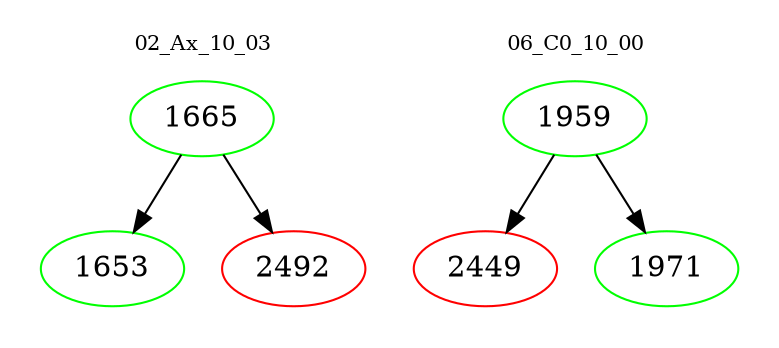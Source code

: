 digraph{
subgraph cluster_0 {
color = white
label = "02_Ax_10_03";
fontsize=10;
T0_1665 [label="1665", color="green"]
T0_1665 -> T0_1653 [color="black"]
T0_1653 [label="1653", color="green"]
T0_1665 -> T0_2492 [color="black"]
T0_2492 [label="2492", color="red"]
}
subgraph cluster_1 {
color = white
label = "06_C0_10_00";
fontsize=10;
T1_1959 [label="1959", color="green"]
T1_1959 -> T1_2449 [color="black"]
T1_2449 [label="2449", color="red"]
T1_1959 -> T1_1971 [color="black"]
T1_1971 [label="1971", color="green"]
}
}
